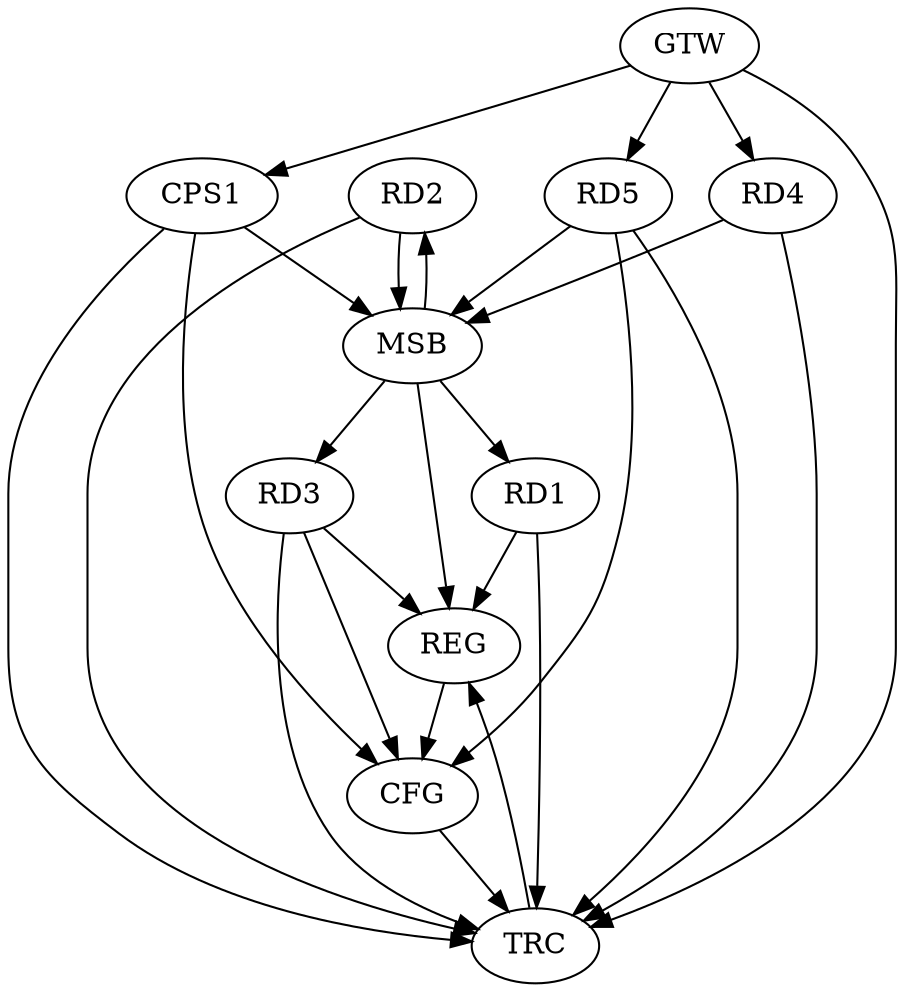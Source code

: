 strict digraph G {
  RD1 [ label="RD1" ];
  RD2 [ label="RD2" ];
  RD3 [ label="RD3" ];
  RD4 [ label="RD4" ];
  RD5 [ label="RD5" ];
  CPS1 [ label="CPS1" ];
  GTW [ label="GTW" ];
  REG [ label="REG" ];
  MSB [ label="MSB" ];
  CFG [ label="CFG" ];
  TRC [ label="TRC" ];
  GTW -> RD4;
  GTW -> RD5;
  GTW -> CPS1;
  RD1 -> REG;
  RD3 -> REG;
  RD2 -> MSB;
  MSB -> REG;
  RD4 -> MSB;
  MSB -> RD2;
  RD5 -> MSB;
  CPS1 -> MSB;
  MSB -> RD1;
  MSB -> RD3;
  RD3 -> CFG;
  RD5 -> CFG;
  CPS1 -> CFG;
  REG -> CFG;
  RD1 -> TRC;
  RD2 -> TRC;
  RD3 -> TRC;
  RD4 -> TRC;
  RD5 -> TRC;
  CPS1 -> TRC;
  GTW -> TRC;
  CFG -> TRC;
  TRC -> REG;
}
